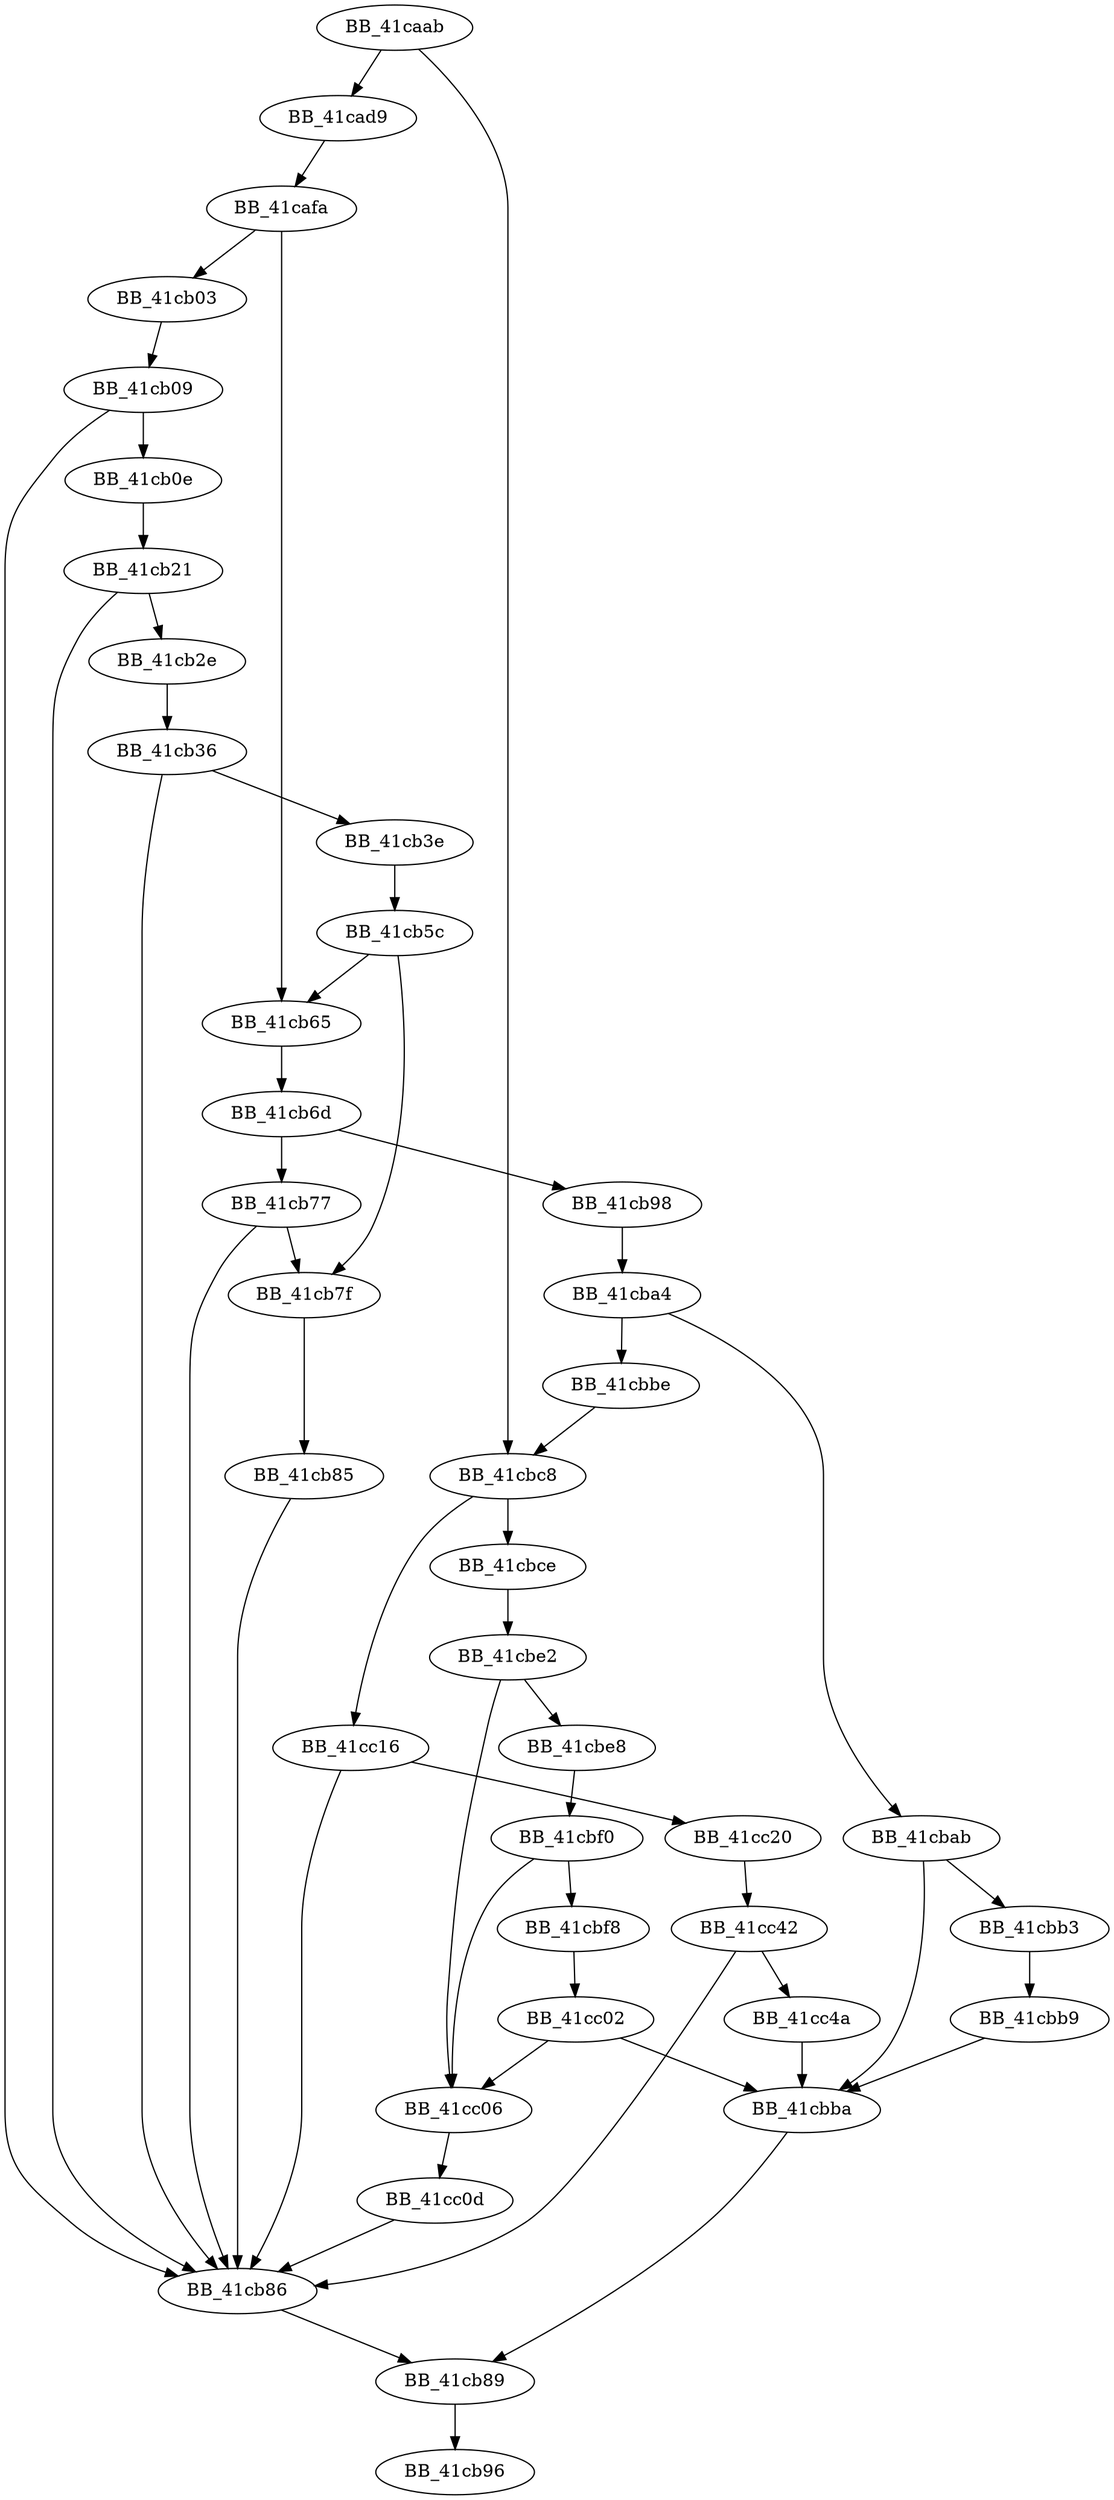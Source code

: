 DiGraph ___getlocaleinfo{
BB_41caab->BB_41cad9
BB_41caab->BB_41cbc8
BB_41cad9->BB_41cafa
BB_41cafa->BB_41cb03
BB_41cafa->BB_41cb65
BB_41cb03->BB_41cb09
BB_41cb09->BB_41cb0e
BB_41cb09->BB_41cb86
BB_41cb0e->BB_41cb21
BB_41cb21->BB_41cb2e
BB_41cb21->BB_41cb86
BB_41cb2e->BB_41cb36
BB_41cb36->BB_41cb3e
BB_41cb36->BB_41cb86
BB_41cb3e->BB_41cb5c
BB_41cb5c->BB_41cb65
BB_41cb5c->BB_41cb7f
BB_41cb65->BB_41cb6d
BB_41cb6d->BB_41cb77
BB_41cb6d->BB_41cb98
BB_41cb77->BB_41cb7f
BB_41cb77->BB_41cb86
BB_41cb7f->BB_41cb85
BB_41cb85->BB_41cb86
BB_41cb86->BB_41cb89
BB_41cb89->BB_41cb96
BB_41cb98->BB_41cba4
BB_41cba4->BB_41cbab
BB_41cba4->BB_41cbbe
BB_41cbab->BB_41cbb3
BB_41cbab->BB_41cbba
BB_41cbb3->BB_41cbb9
BB_41cbb9->BB_41cbba
BB_41cbba->BB_41cb89
BB_41cbbe->BB_41cbc8
BB_41cbc8->BB_41cbce
BB_41cbc8->BB_41cc16
BB_41cbce->BB_41cbe2
BB_41cbe2->BB_41cbe8
BB_41cbe2->BB_41cc06
BB_41cbe8->BB_41cbf0
BB_41cbf0->BB_41cbf8
BB_41cbf0->BB_41cc06
BB_41cbf8->BB_41cc02
BB_41cc02->BB_41cbba
BB_41cc02->BB_41cc06
BB_41cc06->BB_41cc0d
BB_41cc0d->BB_41cb86
BB_41cc16->BB_41cb86
BB_41cc16->BB_41cc20
BB_41cc20->BB_41cc42
BB_41cc42->BB_41cb86
BB_41cc42->BB_41cc4a
BB_41cc4a->BB_41cbba
}
